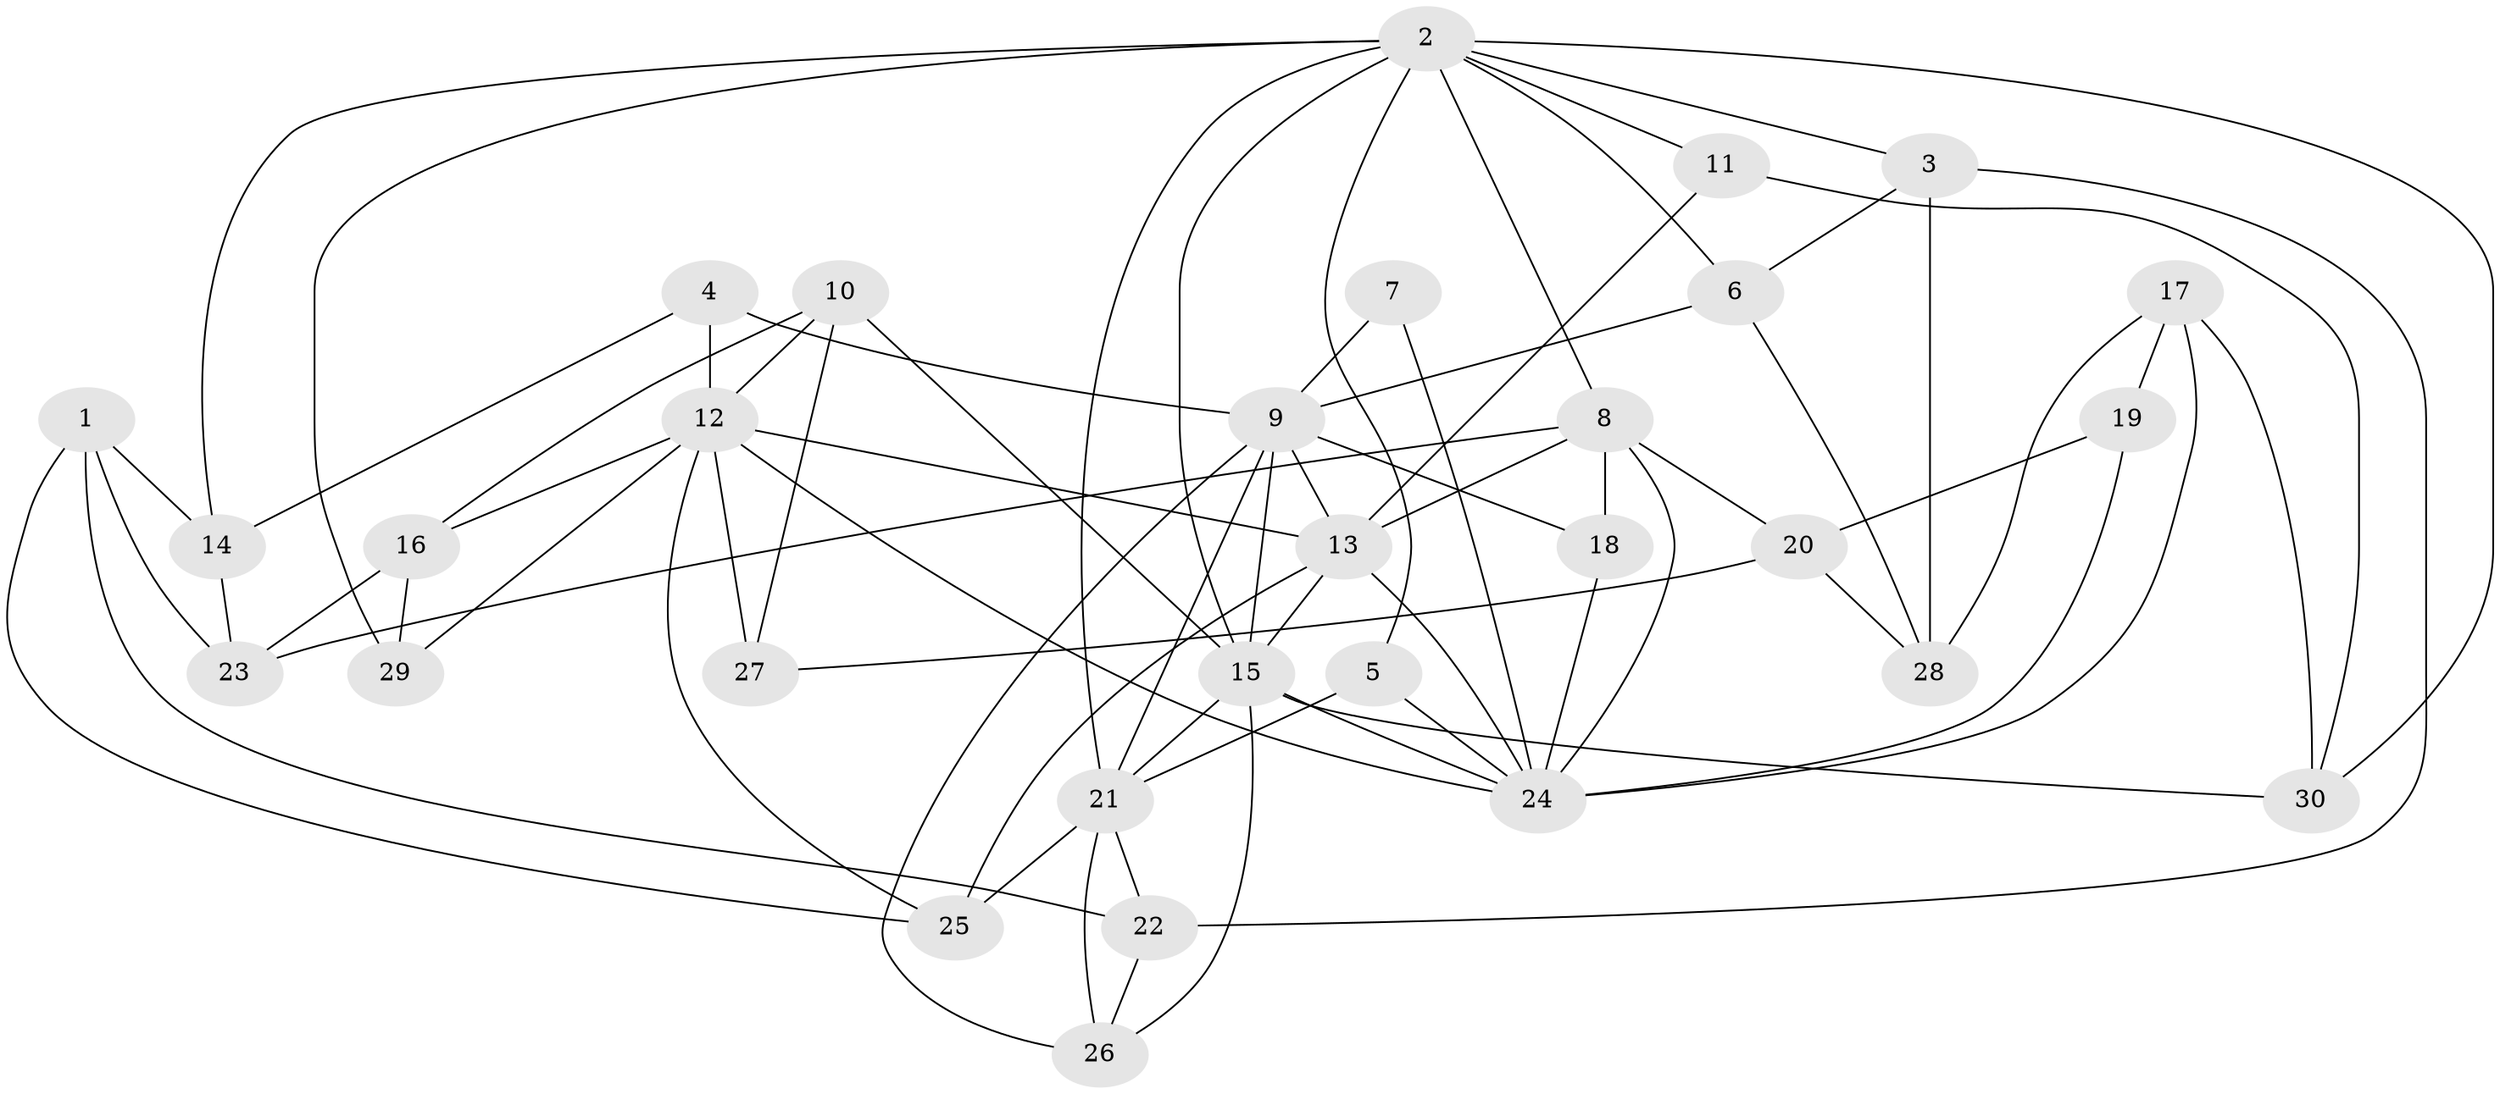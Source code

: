 // original degree distribution, {4: 1.0}
// Generated by graph-tools (version 1.1) at 2025/38/03/09/25 02:38:12]
// undirected, 30 vertices, 71 edges
graph export_dot {
graph [start="1"]
  node [color=gray90,style=filled];
  1;
  2;
  3;
  4;
  5;
  6;
  7;
  8;
  9;
  10;
  11;
  12;
  13;
  14;
  15;
  16;
  17;
  18;
  19;
  20;
  21;
  22;
  23;
  24;
  25;
  26;
  27;
  28;
  29;
  30;
  1 -- 14 [weight=1.0];
  1 -- 22 [weight=1.0];
  1 -- 23 [weight=1.0];
  1 -- 25 [weight=1.0];
  2 -- 3 [weight=1.0];
  2 -- 5 [weight=1.0];
  2 -- 6 [weight=1.0];
  2 -- 8 [weight=1.0];
  2 -- 11 [weight=2.0];
  2 -- 14 [weight=1.0];
  2 -- 15 [weight=1.0];
  2 -- 21 [weight=1.0];
  2 -- 29 [weight=2.0];
  2 -- 30 [weight=1.0];
  3 -- 6 [weight=1.0];
  3 -- 22 [weight=1.0];
  3 -- 28 [weight=1.0];
  4 -- 9 [weight=1.0];
  4 -- 12 [weight=2.0];
  4 -- 14 [weight=1.0];
  5 -- 21 [weight=2.0];
  5 -- 24 [weight=1.0];
  6 -- 9 [weight=1.0];
  6 -- 28 [weight=1.0];
  7 -- 9 [weight=2.0];
  7 -- 24 [weight=2.0];
  8 -- 13 [weight=2.0];
  8 -- 18 [weight=2.0];
  8 -- 20 [weight=1.0];
  8 -- 23 [weight=1.0];
  8 -- 24 [weight=1.0];
  9 -- 13 [weight=2.0];
  9 -- 15 [weight=1.0];
  9 -- 18 [weight=1.0];
  9 -- 21 [weight=2.0];
  9 -- 26 [weight=2.0];
  10 -- 12 [weight=1.0];
  10 -- 15 [weight=1.0];
  10 -- 16 [weight=1.0];
  10 -- 27 [weight=1.0];
  11 -- 13 [weight=1.0];
  11 -- 30 [weight=1.0];
  12 -- 13 [weight=1.0];
  12 -- 16 [weight=1.0];
  12 -- 24 [weight=1.0];
  12 -- 25 [weight=1.0];
  12 -- 27 [weight=2.0];
  12 -- 29 [weight=1.0];
  13 -- 15 [weight=2.0];
  13 -- 24 [weight=1.0];
  13 -- 25 [weight=1.0];
  14 -- 23 [weight=1.0];
  15 -- 21 [weight=1.0];
  15 -- 24 [weight=2.0];
  15 -- 26 [weight=3.0];
  15 -- 30 [weight=1.0];
  16 -- 23 [weight=1.0];
  16 -- 29 [weight=1.0];
  17 -- 19 [weight=1.0];
  17 -- 24 [weight=1.0];
  17 -- 28 [weight=1.0];
  17 -- 30 [weight=1.0];
  18 -- 24 [weight=1.0];
  19 -- 20 [weight=1.0];
  19 -- 24 [weight=2.0];
  20 -- 27 [weight=1.0];
  20 -- 28 [weight=1.0];
  21 -- 22 [weight=1.0];
  21 -- 25 [weight=1.0];
  21 -- 26 [weight=2.0];
  22 -- 26 [weight=1.0];
}
